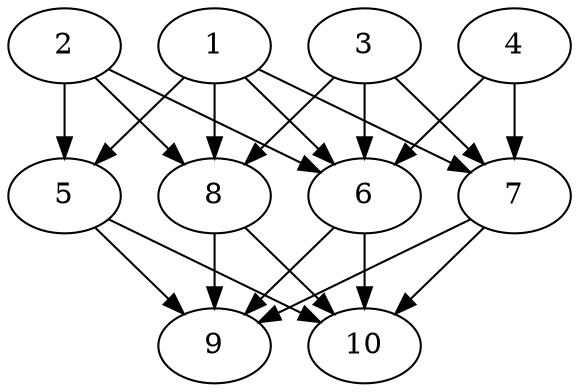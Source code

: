 // DAG automatically generated by daggen at Thu Oct  3 13:58:05 2019
// ./daggen --dot -n 10 --ccr 0.4 --fat 0.7 --regular 0.7 --density 0.9 --mindata 5242880 --maxdata 52428800 
digraph G {
  1 [size="69570560", alpha="0.17", expect_size="27828224"] 
  1 -> 5 [size ="27828224"]
  1 -> 6 [size ="27828224"]
  1 -> 7 [size ="27828224"]
  1 -> 8 [size ="27828224"]
  2 [size="109166080", alpha="0.11", expect_size="43666432"] 
  2 -> 5 [size ="43666432"]
  2 -> 6 [size ="43666432"]
  2 -> 8 [size ="43666432"]
  3 [size="106014720", alpha="0.09", expect_size="42405888"] 
  3 -> 6 [size ="42405888"]
  3 -> 7 [size ="42405888"]
  3 -> 8 [size ="42405888"]
  4 [size="59714560", alpha="0.07", expect_size="23885824"] 
  4 -> 6 [size ="23885824"]
  4 -> 7 [size ="23885824"]
  5 [size="58393600", alpha="0.11", expect_size="23357440"] 
  5 -> 9 [size ="23357440"]
  5 -> 10 [size ="23357440"]
  6 [size="109632000", alpha="0.17", expect_size="43852800"] 
  6 -> 9 [size ="43852800"]
  6 -> 10 [size ="43852800"]
  7 [size="76162560", alpha="0.08", expect_size="30465024"] 
  7 -> 9 [size ="30465024"]
  7 -> 10 [size ="30465024"]
  8 [size="45698560", alpha="0.04", expect_size="18279424"] 
  8 -> 9 [size ="18279424"]
  8 -> 10 [size ="18279424"]
  9 [size="99425280", alpha="0.10", expect_size="39770112"] 
  10 [size="34337280", alpha="0.18", expect_size="13734912"] 
}
